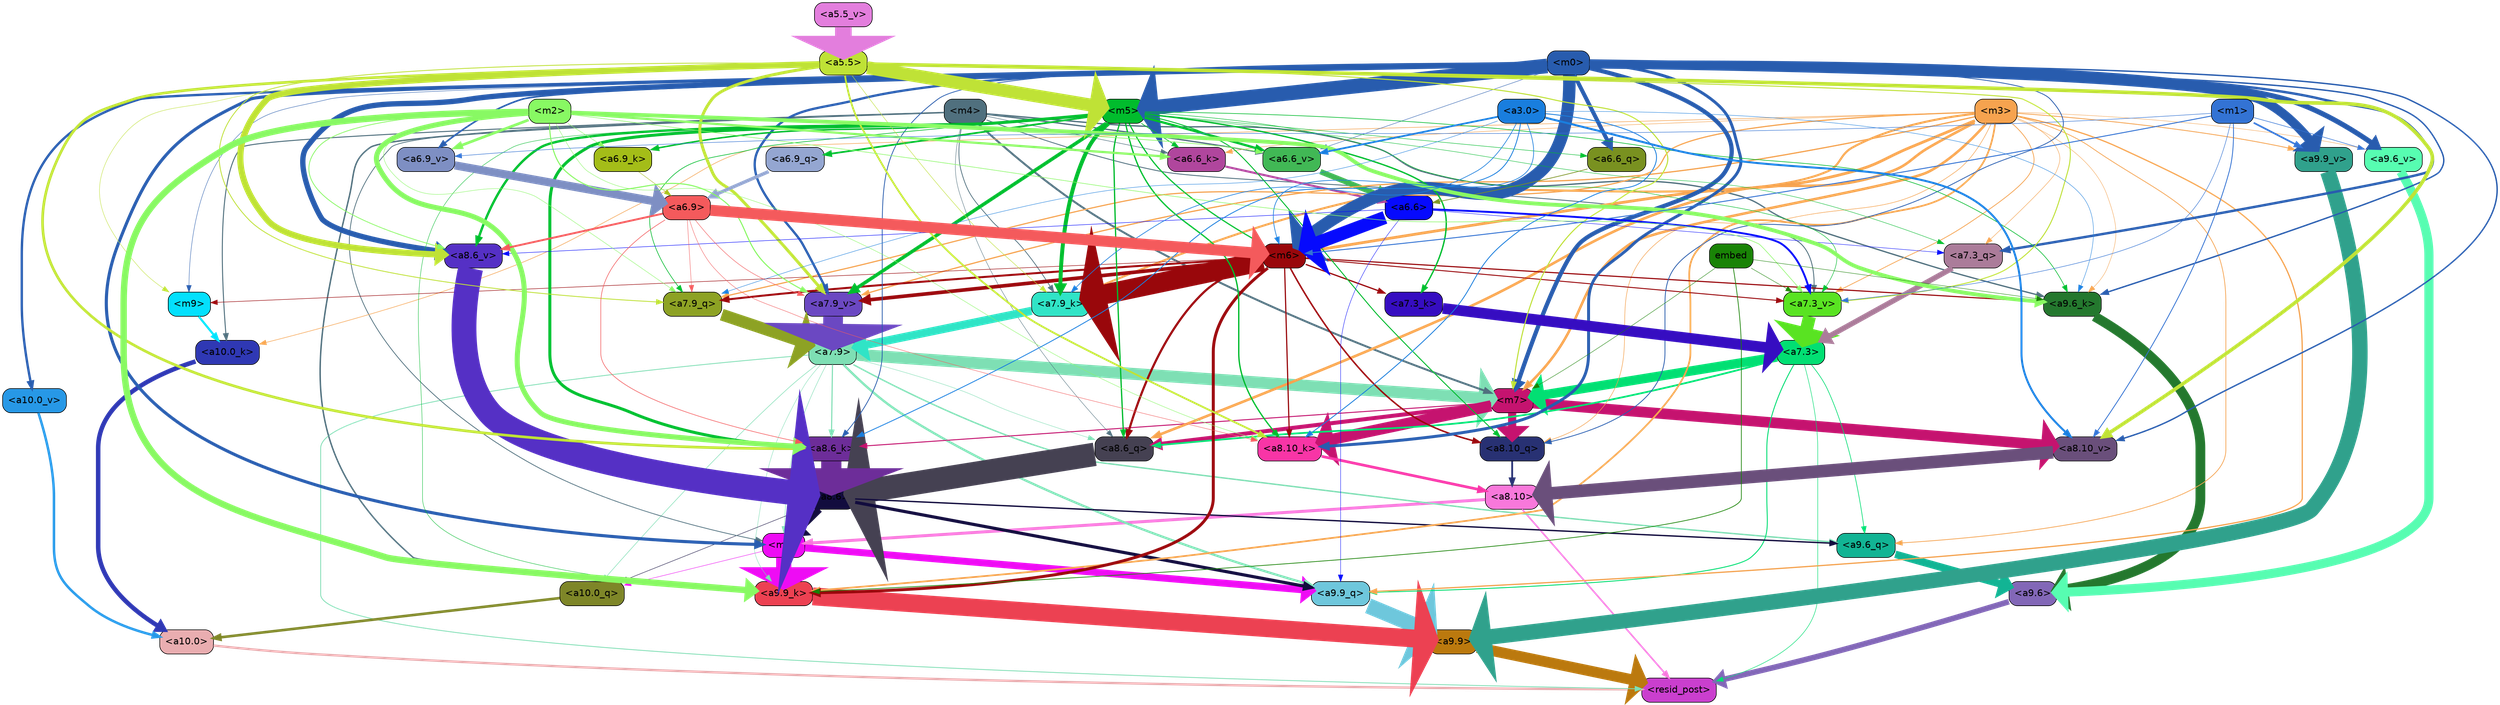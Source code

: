 strict digraph "" {
	graph [bgcolor=transparent,
		layout=dot,
		overlap=false,
		splines=true
	];
	"<a10.0>"	[color=black,
		fillcolor="#e9adb0",
		fontname=Helvetica,
		shape=box,
		style="filled, rounded"];
	"<resid_post>"	[color=black,
		fillcolor="#ca3fce",
		fontname=Helvetica,
		shape=box,
		style="filled, rounded"];
	"<a10.0>" -> "<resid_post>"	[color="#e9adb0",
		penwidth=3.4253244400024414];
	"<a9.9>"	[color=black,
		fillcolor="#bb790e",
		fontname=Helvetica,
		shape=box,
		style="filled, rounded"];
	"<a9.9>" -> "<resid_post>"	[color="#bb790e",
		penwidth=16.05378818511963];
	"<a9.6>"	[color=black,
		fillcolor="#8267b7",
		fontname=Helvetica,
		shape=box,
		style="filled, rounded"];
	"<a9.6>" -> "<resid_post>"	[color="#8267b7",
		penwidth=8.33797836303711];
	"<a8.10>"	[color=black,
		fillcolor="#f878db",
		fontname=Helvetica,
		shape=box,
		style="filled, rounded"];
	"<a8.10>" -> "<resid_post>"	[color="#f878db",
		penwidth=2.3390636444091797];
	"<m8>"	[color=black,
		fillcolor="#ee0cf4",
		fontname=Helvetica,
		shape=box,
		style="filled, rounded"];
	"<a8.10>" -> "<m8>"	[color="#f878db",
		penwidth=4.388927459716797];
	"<a7.9>"	[color=black,
		fillcolor="#7edfb4",
		fontname=Helvetica,
		shape=box,
		style="filled, rounded"];
	"<a7.9>" -> "<resid_post>"	[color="#7edfb4",
		penwidth=1.1926651000976562];
	"<a10.0_q>"	[color=black,
		fillcolor="#7e8628",
		fontname=Helvetica,
		shape=box,
		style="filled, rounded"];
	"<a7.9>" -> "<a10.0_q>"	[color="#7edfb4",
		penwidth=0.7811813354492188];
	"<a7.9>" -> "<m8>"	[color="#7edfb4",
		penwidth=0.6738662719726562];
	"<a9.9_q>"	[color=black,
		fillcolor="#6ec7dc",
		fontname=Helvetica,
		shape=box,
		style="filled, rounded"];
	"<a7.9>" -> "<a9.9_q>"	[color="#7edfb4",
		penwidth=3.33896541595459];
	"<a9.6_q>"	[color=black,
		fillcolor="#12b494",
		fontname=Helvetica,
		shape=box,
		style="filled, rounded"];
	"<a7.9>" -> "<a9.6_q>"	[color="#7edfb4",
		penwidth=2.0531044006347656];
	"<a9.9_k>"	[color=black,
		fillcolor="#ec4152",
		fontname=Helvetica,
		shape=box,
		style="filled, rounded"];
	"<a7.9>" -> "<a9.9_k>"	[color="#7edfb4",
		penwidth=0.6];
	"<a8.6_q>"	[color=black,
		fillcolor="#454152",
		fontname=Helvetica,
		shape=box,
		style="filled, rounded"];
	"<a7.9>" -> "<a8.6_q>"	[color="#7edfb4",
		penwidth=0.6];
	"<a8.6_k>"	[color=black,
		fillcolor="#6d2d99",
		fontname=Helvetica,
		shape=box,
		style="filled, rounded"];
	"<a7.9>" -> "<a8.6_k>"	[color="#7edfb4",
		penwidth=1.5751152038574219];
	"<m7>"	[color=black,
		fillcolor="#c5136f",
		fontname=Helvetica,
		shape=box,
		style="filled, rounded"];
	"<a7.9>" -> "<m7>"	[color="#7edfb4",
		penwidth=17.67833709716797];
	"<a7.3>"	[color=black,
		fillcolor="#02df73",
		fontname=Helvetica,
		shape=box,
		style="filled, rounded"];
	"<a7.3>" -> "<resid_post>"	[color="#02df73",
		penwidth=0.7339706420898438];
	"<a7.3>" -> "<a9.9_q>"	[color="#02df73",
		penwidth=1.3609809875488281];
	"<a7.3>" -> "<a9.6_q>"	[color="#02df73",
		penwidth=0.9587650299072266];
	"<a7.3>" -> "<a8.6_q>"	[color="#02df73",
		penwidth=2.597522735595703];
	"<a7.3>" -> "<m7>"	[color="#02df73",
		penwidth=13.925512313842773];
	"<a10.0_q>" -> "<a10.0>"	[color="#7e8628",
		penwidth=3.861766815185547];
	"<a10.0_k>"	[color=black,
		fillcolor="#2f38b4",
		fontname=Helvetica,
		shape=box,
		style="filled, rounded"];
	"<a10.0_k>" -> "<a10.0>"	[color="#2f38b4",
		penwidth=6.691814422607422];
	"<a10.0_v>"	[color=black,
		fillcolor="#2798e6",
		fontname=Helvetica,
		shape=box,
		style="filled, rounded"];
	"<a10.0_v>" -> "<a10.0>"	[color="#2798e6",
		penwidth=3.703948974609375];
	"<m8>" -> "<a10.0_q>"	[color="#ee0cf4",
		penwidth=0.6];
	"<m8>" -> "<a9.9_q>"	[color="#ee0cf4",
		penwidth=10.407995223999023];
	"<m8>" -> "<a9.9_k>"	[color="#ee0cf4",
		penwidth=22.67278480529785];
	"<a8.6>"	[color=black,
		fillcolor="#120c3e",
		fontname=Helvetica,
		shape=box,
		style="filled, rounded"];
	"<a8.6>" -> "<a10.0_q>"	[color="#120c3e",
		penwidth=0.6];
	"<a8.6>" -> "<m8>"	[color="#120c3e",
		penwidth=9.616483688354492];
	"<a8.6>" -> "<a9.9_q>"	[color="#120c3e",
		penwidth=4.681654930114746];
	"<a8.6>" -> "<a9.6_q>"	[color="#120c3e",
		penwidth=2.0046749114990234];
	"<m9>"	[color=black,
		fillcolor="#04e0fd",
		fontname=Helvetica,
		shape=box,
		style="filled, rounded"];
	"<m9>" -> "<a10.0_k>"	[color="#04e0fd",
		penwidth=3.1536026000976562];
	"<m4>"	[color=black,
		fillcolor="#50707e",
		fontname=Helvetica,
		shape=box,
		style="filled, rounded"];
	"<m4>" -> "<a10.0_k>"	[color="#50707e",
		penwidth=1.4532089233398438];
	"<m4>" -> "<m8>"	[color="#50707e",
		penwidth=1.1121444702148438];
	"<m4>" -> "<a9.9_k>"	[color="#50707e",
		penwidth=2.1296005249023438];
	"<a9.6_k>"	[color=black,
		fillcolor="#24782e",
		fontname=Helvetica,
		shape=box,
		style="filled, rounded"];
	"<m4>" -> "<a9.6_k>"	[color="#50707e",
		penwidth=1.93524169921875];
	"<m4>" -> "<a8.6_q>"	[color="#50707e",
		penwidth=0.6086311340332031];
	"<m4>" -> "<m7>"	[color="#50707e",
		penwidth=2.9153175354003906];
	"<a7.9_k>"	[color=black,
		fillcolor="#30e4c6",
		fontname=Helvetica,
		shape=box,
		style="filled, rounded"];
	"<m4>" -> "<a7.9_k>"	[color="#50707e",
		penwidth=1.0983266830444336];
	"<a7.3_v>"	[color=black,
		fillcolor="#59e322",
		fontname=Helvetica,
		shape=box,
		style="filled, rounded"];
	"<m4>" -> "<a7.3_v>"	[color="#50707e",
		penwidth=1.2746734619140625];
	"<a6.6_k>"	[color=black,
		fillcolor="#b0469d",
		fontname=Helvetica,
		shape=box,
		style="filled, rounded"];
	"<m4>" -> "<a6.6_k>"	[color="#50707e",
		penwidth=0.7470474243164062];
	"<a6.6_v>"	[color=black,
		fillcolor="#41b855",
		fontname=Helvetica,
		shape=box,
		style="filled, rounded"];
	"<m4>" -> "<a6.6_v>"	[color="#50707e",
		penwidth=1.873147964477539];
	"<m3>"	[color=black,
		fillcolor="#f6a34f",
		fontname=Helvetica,
		shape=box,
		style="filled, rounded"];
	"<m3>" -> "<a10.0_k>"	[color="#f6a34f",
		penwidth=0.8012542724609375];
	"<m6>"	[color=black,
		fillcolor="#99070b",
		fontname=Helvetica,
		shape=box,
		style="filled, rounded"];
	"<m3>" -> "<m6>"	[color="#f6a34f",
		penwidth=4.0873308181762695];
	"<m3>" -> "<a9.9_q>"	[color="#f6a34f",
		penwidth=1.8098411560058594];
	"<m3>" -> "<a9.6_q>"	[color="#f6a34f",
		penwidth=1.0731983184814453];
	"<m3>" -> "<a9.9_k>"	[color="#f6a34f",
		penwidth=2.538074493408203];
	"<m3>" -> "<a9.6_k>"	[color="#f6a34f",
		penwidth=0.6];
	"<a9.9_v>"	[color=black,
		fillcolor="#30a18c",
		fontname=Helvetica,
		shape=box,
		style="filled, rounded"];
	"<m3>" -> "<a9.9_v>"	[color="#f6a34f",
		penwidth=1.1908531188964844];
	"<a9.6_v>"	[color=black,
		fillcolor="#57fdb1",
		fontname=Helvetica,
		shape=box,
		style="filled, rounded"];
	"<m3>" -> "<a9.6_v>"	[color="#f6a34f",
		penwidth=0.6];
	"<a8.10_q>"	[color=black,
		fillcolor="#283173",
		fontname=Helvetica,
		shape=box,
		style="filled, rounded"];
	"<m3>" -> "<a8.10_q>"	[color="#f6a34f",
		penwidth=0.7969093322753906];
	"<m3>" -> "<a8.6_q>"	[color="#f6a34f",
		penwidth=3.8069801330566406];
	"<m3>" -> "<m7>"	[color="#f6a34f",
		penwidth=3.7463531494140625];
	"<a7.9_q>"	[color=black,
		fillcolor="#8da224",
		fontname=Helvetica,
		shape=box,
		style="filled, rounded"];
	"<m3>" -> "<a7.9_q>"	[color="#f6a34f",
		penwidth=1.7077007293701172];
	"<a7.3_q>"	[color=black,
		fillcolor="#ab7c9a",
		fontname=Helvetica,
		shape=box,
		style="filled, rounded"];
	"<m3>" -> "<a7.3_q>"	[color="#f6a34f",
		penwidth=0.6810226440429688];
	"<m3>" -> "<a7.9_k>"	[color="#f6a34f",
		penwidth=3.0535898208618164];
	"<a7.9_v>"	[color=black,
		fillcolor="#6b48c2",
		fontname=Helvetica,
		shape=box,
		style="filled, rounded"];
	"<m3>" -> "<a7.9_v>"	[color="#f6a34f",
		penwidth=1.8027725219726562];
	"<m3>" -> "<a7.3_v>"	[color="#f6a34f",
		penwidth=1.0946578979492188];
	"<m3>" -> "<a6.6_k>"	[color="#f6a34f",
		penwidth=0.6740627288818359];
	"<m0>"	[color=black,
		fillcolor="#285cae",
		fontname=Helvetica,
		shape=box,
		style="filled, rounded"];
	"<m0>" -> "<a10.0_v>"	[color="#285cae",
		penwidth=3.520832061767578];
	"<m0>" -> "<m8>"	[color="#285cae",
		penwidth=4.624839782714844];
	"<m0>" -> "<m9>"	[color="#285cae",
		penwidth=0.6];
	"<m0>" -> "<m6>"	[color="#285cae",
		penwidth=18.578011751174927];
	"<m0>" -> "<a9.6_k>"	[color="#285cae",
		penwidth=2.0742149353027344];
	"<m0>" -> "<a9.9_v>"	[color="#285cae",
		penwidth=13.6649169921875];
	"<m0>" -> "<a9.6_v>"	[color="#285cae",
		penwidth=7.575786590576172];
	"<m5>"	[color=black,
		fillcolor="#01bc2d",
		fontname=Helvetica,
		shape=box,
		style="filled, rounded"];
	"<m0>" -> "<m5>"	[color="#285cae",
		penwidth=21.776307940483093];
	"<m0>" -> "<a8.10_q>"	[color="#285cae",
		penwidth=1.1731605529785156];
	"<a8.10_k>"	[color=black,
		fillcolor="#f835a6",
		fontname=Helvetica,
		shape=box,
		style="filled, rounded"];
	"<m0>" -> "<a8.10_k>"	[color="#285cae",
		penwidth=4.350425720214844];
	"<m0>" -> "<a8.6_k>"	[color="#285cae",
		penwidth=1.1486854553222656];
	"<a8.10_v>"	[color=black,
		fillcolor="#6a4f7b",
		fontname=Helvetica,
		shape=box,
		style="filled, rounded"];
	"<m0>" -> "<a8.10_v>"	[color="#285cae",
		penwidth=2.0526657104492188];
	"<a8.6_v>"	[color=black,
		fillcolor="#5530c5",
		fontname=Helvetica,
		shape=box,
		style="filled, rounded"];
	"<m0>" -> "<a8.6_v>"	[color="#285cae",
		penwidth=7.951751708984375];
	"<m0>" -> "<m7>"	[color="#285cae",
		penwidth=6.283721923828125];
	"<m0>" -> "<a7.3_q>"	[color="#285cae",
		penwidth=3.6216583251953125];
	"<m0>" -> "<a7.9_v>"	[color="#285cae",
		penwidth=3.447589874267578];
	"<a6.6_q>"	[color=black,
		fillcolor="#799120",
		fontname=Helvetica,
		shape=box,
		style="filled, rounded"];
	"<m0>" -> "<a6.6_q>"	[color="#285cae",
		penwidth=5.959924697875977];
	"<a6.9_v>"	[color=black,
		fillcolor="#7e8fc3",
		fontname=Helvetica,
		shape=box,
		style="filled, rounded"];
	"<m0>" -> "<a6.9_v>"	[color="#285cae",
		penwidth=2.383556365966797];
	"<m0>" -> "<a6.6_v>"	[color="#285cae",
		penwidth=0.6];
	"<m6>" -> "<m9>"	[color="#99070b",
		penwidth=0.7276992797851562];
	"<m6>" -> "<a9.9_k>"	[color="#99070b",
		penwidth=4.405937194824219];
	"<m6>" -> "<a9.6_k>"	[color="#99070b",
		penwidth=1.6540985107421875];
	"<m6>" -> "<a8.10_q>"	[color="#99070b",
		penwidth=2.2618331909179688];
	"<m6>" -> "<a8.6_q>"	[color="#99070b",
		penwidth=3.241657257080078];
	"<m6>" -> "<a8.10_k>"	[color="#99070b",
		penwidth=1.733642578125];
	"<m6>" -> "<a7.9_q>"	[color="#99070b",
		penwidth=2.9651412963867188];
	"<m6>" -> "<a7.9_k>"	[color="#99070b",
		penwidth=29.52049446105957];
	"<a7.3_k>"	[color=black,
		fillcolor="#360dc1",
		fontname=Helvetica,
		shape=box,
		style="filled, rounded"];
	"<m6>" -> "<a7.3_k>"	[color="#99070b",
		penwidth=1.8433246612548828];
	"<m6>" -> "<a7.9_v>"	[color="#99070b",
		penwidth=5.381137847900391];
	"<m6>" -> "<a7.3_v>"	[color="#99070b",
		penwidth=1.3778877258300781];
	"<a5.5>"	[color=black,
		fillcolor="#bfe236",
		fontname=Helvetica,
		shape=box,
		style="filled, rounded"];
	"<a5.5>" -> "<m9>"	[color="#bfe236",
		penwidth=0.6];
	"<a5.5>" -> "<m5>"	[color="#bfe236",
		penwidth=19.247835159301758];
	"<a5.5>" -> "<a8.10_k>"	[color="#bfe236",
		penwidth=2.6749038696289062];
	"<a5.5>" -> "<a8.6_k>"	[color="#bfe236",
		penwidth=3.9810218811035156];
	"<a5.5>" -> "<a8.10_v>"	[color="#bfe236",
		penwidth=5.2978057861328125];
	"<a5.5>" -> "<a8.6_v>"	[color="#bfe236",
		penwidth=9.177913665771484];
	"<a5.5>" -> "<m7>"	[color="#bfe236",
		penwidth=1.5525360107421875];
	"<a5.5>" -> "<a7.9_q>"	[color="#bfe236",
		penwidth=1.22930908203125];
	"<a5.5>" -> "<a7.9_k>"	[color="#bfe236",
		penwidth=0.6708955764770508];
	"<a5.5>" -> "<a7.9_v>"	[color="#bfe236",
		penwidth=4.432796478271484];
	"<a5.5>" -> "<a7.3_v>"	[color="#bfe236",
		penwidth=1.4417800903320312];
	"<a9.9_q>" -> "<a9.9>"	[color="#6ec7dc",
		penwidth=23.20368194580078];
	"<a9.6_q>" -> "<a9.6>"	[color="#12b494",
		penwidth=11.181507110595703];
	"<a9.9_k>" -> "<a9.9>"	[color="#ec4152",
		penwidth=26.641464233398438];
	"<a9.6_k>" -> "<a9.6>"	[color="#24782e",
		penwidth=14.532459259033203];
	"<a9.9_v>" -> "<a9.9>"	[color="#30a18c",
		penwidth=23.02225112915039];
	"<a9.6_v>" -> "<a9.6>"	[color="#57fdb1",
		penwidth=13.634431838989258];
	"<a6.6>"	[color=black,
		fillcolor="#060afd",
		fontname=Helvetica,
		shape=box,
		style="filled, rounded"];
	"<a6.6>" -> "<m6>"	[color="#060afd",
		penwidth=19.58005142211914];
	"<a6.6>" -> "<a9.9_q>"	[color="#060afd",
		penwidth=0.6];
	"<a6.6>" -> "<a8.6_v>"	[color="#060afd",
		penwidth=0.6731643676757812];
	"<a6.6>" -> "<a7.3_q>"	[color="#060afd",
		penwidth=0.6];
	"<a6.6>" -> "<a7.3_v>"	[color="#060afd",
		penwidth=2.8381996154785156];
	"<m5>" -> "<m6>"	[color="#01bc2d",
		penwidth=1.7808427810668945];
	"<m5>" -> "<a9.9_k>"	[color="#01bc2d",
		penwidth=0.6];
	"<m5>" -> "<a9.6_k>"	[color="#01bc2d",
		penwidth=0.9087238311767578];
	"<m5>" -> "<a8.10_q>"	[color="#01bc2d",
		penwidth=1.3886604309082031];
	"<m5>" -> "<a8.6_q>"	[color="#01bc2d",
		penwidth=1.8975334167480469];
	"<m5>" -> "<a8.10_k>"	[color="#01bc2d",
		penwidth=1.9560012817382812];
	"<m5>" -> "<a8.6_k>"	[color="#01bc2d",
		penwidth=4.4348602294921875];
	"<m5>" -> "<a8.6_v>"	[color="#01bc2d",
		penwidth=3.547332763671875];
	"<m5>" -> "<a7.9_q>"	[color="#01bc2d",
		penwidth=0.9239292144775391];
	"<m5>" -> "<a7.3_q>"	[color="#01bc2d",
		penwidth=0.6050910949707031];
	"<m5>" -> "<a7.9_k>"	[color="#01bc2d",
		penwidth=5.895898818969727];
	"<m5>" -> "<a7.3_k>"	[color="#01bc2d",
		penwidth=2.047999382019043];
	"<m5>" -> "<a7.9_v>"	[color="#01bc2d",
		penwidth=5.163473129272461];
	"<m5>" -> "<a7.3_v>"	[color="#01bc2d",
		penwidth=0.7120857238769531];
	"<a6.9_q>"	[color=black,
		fillcolor="#94a6d1",
		fontname=Helvetica,
		shape=box,
		style="filled, rounded"];
	"<m5>" -> "<a6.9_q>"	[color="#01bc2d",
		penwidth=2.6011505126953125];
	"<m5>" -> "<a6.6_q>"	[color="#01bc2d",
		penwidth=0.6670303344726562];
	"<a6.9_k>"	[color=black,
		fillcolor="#a4bd18",
		fontname=Helvetica,
		shape=box,
		style="filled, rounded"];
	"<m5>" -> "<a6.9_k>"	[color="#01bc2d",
		penwidth=2.202533721923828];
	"<m5>" -> "<a6.6_k>"	[color="#01bc2d",
		penwidth=1.00042724609375];
	"<m5>" -> "<a6.6_v>"	[color="#01bc2d",
		penwidth=3.4290390014648438];
	"<m2>"	[color=black,
		fillcolor="#88f963",
		fontname=Helvetica,
		shape=box,
		style="filled, rounded"];
	"<m2>" -> "<a9.9_k>"	[color="#88f963",
		penwidth=9.546476364135742];
	"<m2>" -> "<a9.6_k>"	[color="#88f963",
		penwidth=5.765581130981445];
	"<m2>" -> "<a8.10_k>"	[color="#88f963",
		penwidth=0.6];
	"<m2>" -> "<a8.6_k>"	[color="#88f963",
		penwidth=7.5130767822265625];
	"<m2>" -> "<a8.6_v>"	[color="#88f963",
		penwidth=1.1399917602539062];
	"<m2>" -> "<a7.9_q>"	[color="#88f963",
		penwidth=0.6];
	"<m2>" -> "<a7.9_v>"	[color="#88f963",
		penwidth=1.5795440673828125];
	"<m2>" -> "<a7.3_v>"	[color="#88f963",
		penwidth=0.8394660949707031];
	"<m2>" -> "<a6.9_k>"	[color="#88f963",
		penwidth=0.6];
	"<m2>" -> "<a6.6_k>"	[color="#88f963",
		penwidth=3.2944984436035156];
	"<m2>" -> "<a6.9_v>"	[color="#88f963",
		penwidth=3.973684310913086];
	"<m2>" -> "<a6.6_v>"	[color="#88f963",
		penwidth=0.9880199432373047];
	embed	[color=black,
		fillcolor="#198306",
		fontname=Helvetica,
		shape=box,
		style="filled, rounded"];
	embed -> "<a9.9_k>"	[color="#198306",
		penwidth=1.044057846069336];
	embed -> "<a9.6_k>"	[color="#198306",
		penwidth=0.6];
	embed -> "<m7>"	[color="#198306",
		penwidth=0.6];
	embed -> "<a7.3_v>"	[color="#198306",
		penwidth=0.6];
	"<a3.0>"	[color=black,
		fillcolor="#197ede",
		fontname=Helvetica,
		shape=box,
		style="filled, rounded"];
	"<a3.0>" -> "<m6>"	[color="#197ede",
		penwidth=0.9893608093261719];
	"<a3.0>" -> "<a9.6_k>"	[color="#197ede",
		penwidth=0.6];
	"<a3.0>" -> "<a8.10_k>"	[color="#197ede",
		penwidth=1.2375259399414062];
	"<a3.0>" -> "<a8.6_k>"	[color="#197ede",
		penwidth=1.2278594970703125];
	"<a3.0>" -> "<a8.10_v>"	[color="#197ede",
		penwidth=2.9724464416503906];
	"<a3.0>" -> "<a7.9_q>"	[color="#197ede",
		penwidth=0.6];
	"<a3.0>" -> "<a7.9_k>"	[color="#197ede",
		penwidth=0.9558658599853516];
	"<a3.0>" -> "<a6.6_v>"	[color="#197ede",
		penwidth=2.5804481506347656];
	"<m1>"	[color=black,
		fillcolor="#3373d4",
		fontname=Helvetica,
		shape=box,
		style="filled, rounded"];
	"<m1>" -> "<m6>"	[color="#3373d4",
		penwidth=1.3794612884521484];
	"<m1>" -> "<a9.9_v>"	[color="#3373d4",
		penwidth=2.484710693359375];
	"<m1>" -> "<a9.6_v>"	[color="#3373d4",
		penwidth=0.8296928405761719];
	"<m1>" -> "<a8.10_v>"	[color="#3373d4",
		penwidth=1.2231903076171875];
	"<m1>" -> "<a7.3_v>"	[color="#3373d4",
		penwidth=0.7203178405761719];
	"<m1>" -> "<a6.9_v>"	[color="#3373d4",
		penwidth=0.7137031555175781];
	"<a8.10_q>" -> "<a8.10>"	[color="#283173",
		penwidth=2.6974411010742188];
	"<a8.6_q>" -> "<a8.6>"	[color="#454152",
		penwidth=34.91962909698486];
	"<a8.10_k>" -> "<a8.10>"	[color="#f835a6",
		penwidth=3.9815139770507812];
	"<a8.6_k>" -> "<a8.6>"	[color="#6d2d99",
		penwidth=30.12779998779297];
	"<a8.10_v>" -> "<a8.10>"	[color="#6a4f7b",
		penwidth=18.80433464050293];
	"<a8.6_v>" -> "<a8.6>"	[color="#5530c5",
		penwidth=37.04597568511963];
	"<m7>" -> "<a8.10_q>"	[color="#c5136f",
		penwidth=12.189899444580078];
	"<m7>" -> "<a8.6_q>"	[color="#c5136f",
		penwidth=5.949329376220703];
	"<m7>" -> "<a8.10_k>"	[color="#c5136f",
		penwidth=16.634174346923828];
	"<m7>" -> "<a8.6_k>"	[color="#c5136f",
		penwidth=1.4160232543945312];
	"<m7>" -> "<a8.10_v>"	[color="#c5136f",
		penwidth=15.893604278564453];
	"<a6.9>"	[color=black,
		fillcolor="#f45a5c",
		fontname=Helvetica,
		shape=box,
		style="filled, rounded"];
	"<a6.9>" -> "<m6>"	[color="#f45a5c",
		penwidth=16.39166831970215];
	"<a6.9>" -> "<a8.10_k>"	[color="#f45a5c",
		penwidth=0.6];
	"<a6.9>" -> "<a8.6_k>"	[color="#f45a5c",
		penwidth=0.8667373657226562];
	"<a6.9>" -> "<a8.6_v>"	[color="#f45a5c",
		penwidth=2.8011817932128906];
	"<a6.9>" -> "<a7.9_q>"	[color="#f45a5c",
		penwidth=0.6];
	"<a6.9>" -> "<a7.9_v>"	[color="#f45a5c",
		penwidth=0.6784553527832031];
	"<a7.9_q>" -> "<a7.9>"	[color="#8da224",
		penwidth=17.651885986328125];
	"<a7.3_q>" -> "<a7.3>"	[color="#ab7c9a",
		penwidth=7.866306304931641];
	"<a7.9_k>" -> "<a7.9>"	[color="#30e4c6",
		penwidth=12.17039680480957];
	"<a7.3_k>" -> "<a7.3>"	[color="#360dc1",
		penwidth=16.016246795654297];
	"<a7.9_v>" -> "<a7.9>"	[color="#6b48c2",
		penwidth=29.394658088684082];
	"<a7.3_v>" -> "<a7.3>"	[color="#59e322",
		penwidth=19.01776695251465];
	"<a6.9_q>" -> "<a6.9>"	[color="#94a6d1",
		penwidth=5.041379928588867];
	"<a6.6_q>" -> "<a6.6>"	[color="#799120",
		penwidth=1.0210704803466797];
	"<a6.9_k>" -> "<a6.9>"	[color="#a4bd18",
		penwidth=0.6];
	"<a6.6_k>" -> "<a6.6>"	[color="#b0469d",
		penwidth=3.0834922790527344];
	"<a6.9_v>" -> "<a6.9>"	[color="#7e8fc3",
		penwidth=12.179949760437012];
	"<a6.6_v>" -> "<a6.6>"	[color="#41b855",
		penwidth=8.061713218688965];
	"<a5.5_v>"	[color=black,
		fillcolor="#e37edd",
		fontname=Helvetica,
		shape=box,
		style="filled, rounded"];
	"<a5.5_v>" -> "<a5.5>"	[color="#e37edd",
		penwidth=24.821291208267212];
}
